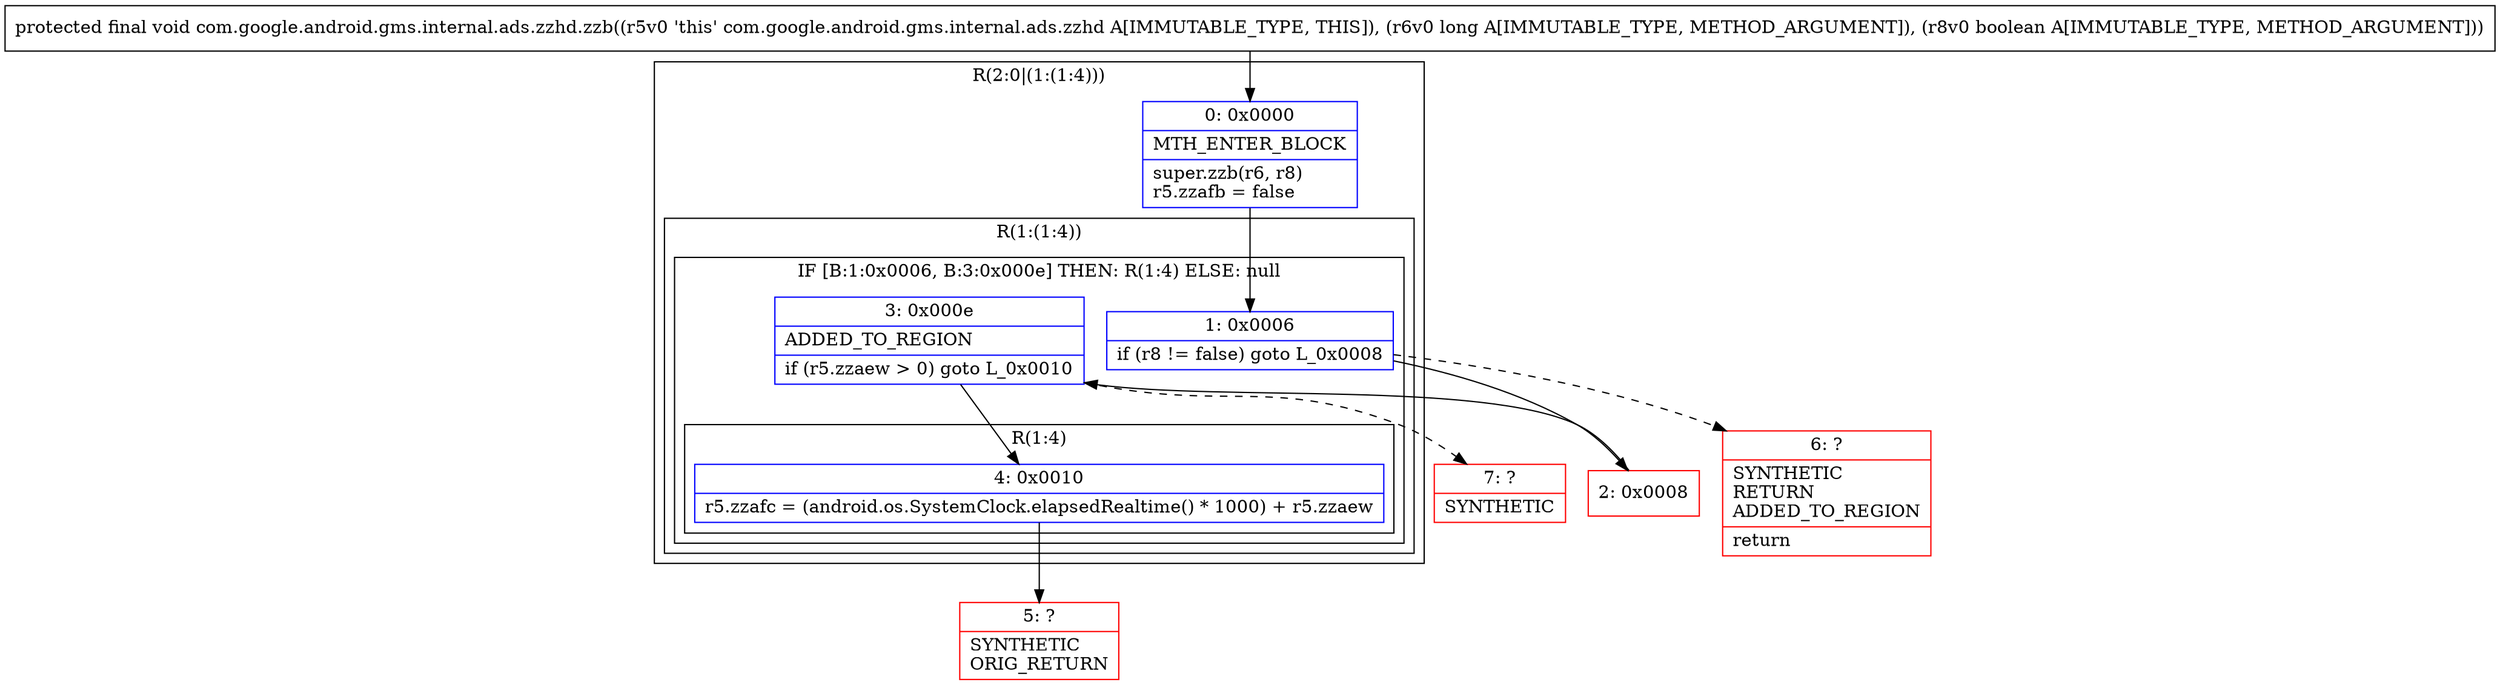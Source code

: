 digraph "CFG forcom.google.android.gms.internal.ads.zzhd.zzb(JZ)V" {
subgraph cluster_Region_1233395080 {
label = "R(2:0|(1:(1:4)))";
node [shape=record,color=blue];
Node_0 [shape=record,label="{0\:\ 0x0000|MTH_ENTER_BLOCK\l|super.zzb(r6, r8)\lr5.zzafb = false\l}"];
subgraph cluster_Region_152067511 {
label = "R(1:(1:4))";
node [shape=record,color=blue];
subgraph cluster_IfRegion_1317147150 {
label = "IF [B:1:0x0006, B:3:0x000e] THEN: R(1:4) ELSE: null";
node [shape=record,color=blue];
Node_1 [shape=record,label="{1\:\ 0x0006|if (r8 != false) goto L_0x0008\l}"];
Node_3 [shape=record,label="{3\:\ 0x000e|ADDED_TO_REGION\l|if (r5.zzaew \> 0) goto L_0x0010\l}"];
subgraph cluster_Region_237288664 {
label = "R(1:4)";
node [shape=record,color=blue];
Node_4 [shape=record,label="{4\:\ 0x0010|r5.zzafc = (android.os.SystemClock.elapsedRealtime() * 1000) + r5.zzaew\l}"];
}
}
}
}
Node_2 [shape=record,color=red,label="{2\:\ 0x0008}"];
Node_5 [shape=record,color=red,label="{5\:\ ?|SYNTHETIC\lORIG_RETURN\l}"];
Node_6 [shape=record,color=red,label="{6\:\ ?|SYNTHETIC\lRETURN\lADDED_TO_REGION\l|return\l}"];
Node_7 [shape=record,color=red,label="{7\:\ ?|SYNTHETIC\l}"];
MethodNode[shape=record,label="{protected final void com.google.android.gms.internal.ads.zzhd.zzb((r5v0 'this' com.google.android.gms.internal.ads.zzhd A[IMMUTABLE_TYPE, THIS]), (r6v0 long A[IMMUTABLE_TYPE, METHOD_ARGUMENT]), (r8v0 boolean A[IMMUTABLE_TYPE, METHOD_ARGUMENT])) }"];
MethodNode -> Node_0;
Node_0 -> Node_1;
Node_1 -> Node_2;
Node_1 -> Node_6[style=dashed];
Node_3 -> Node_4;
Node_3 -> Node_7[style=dashed];
Node_4 -> Node_5;
Node_2 -> Node_3;
}

